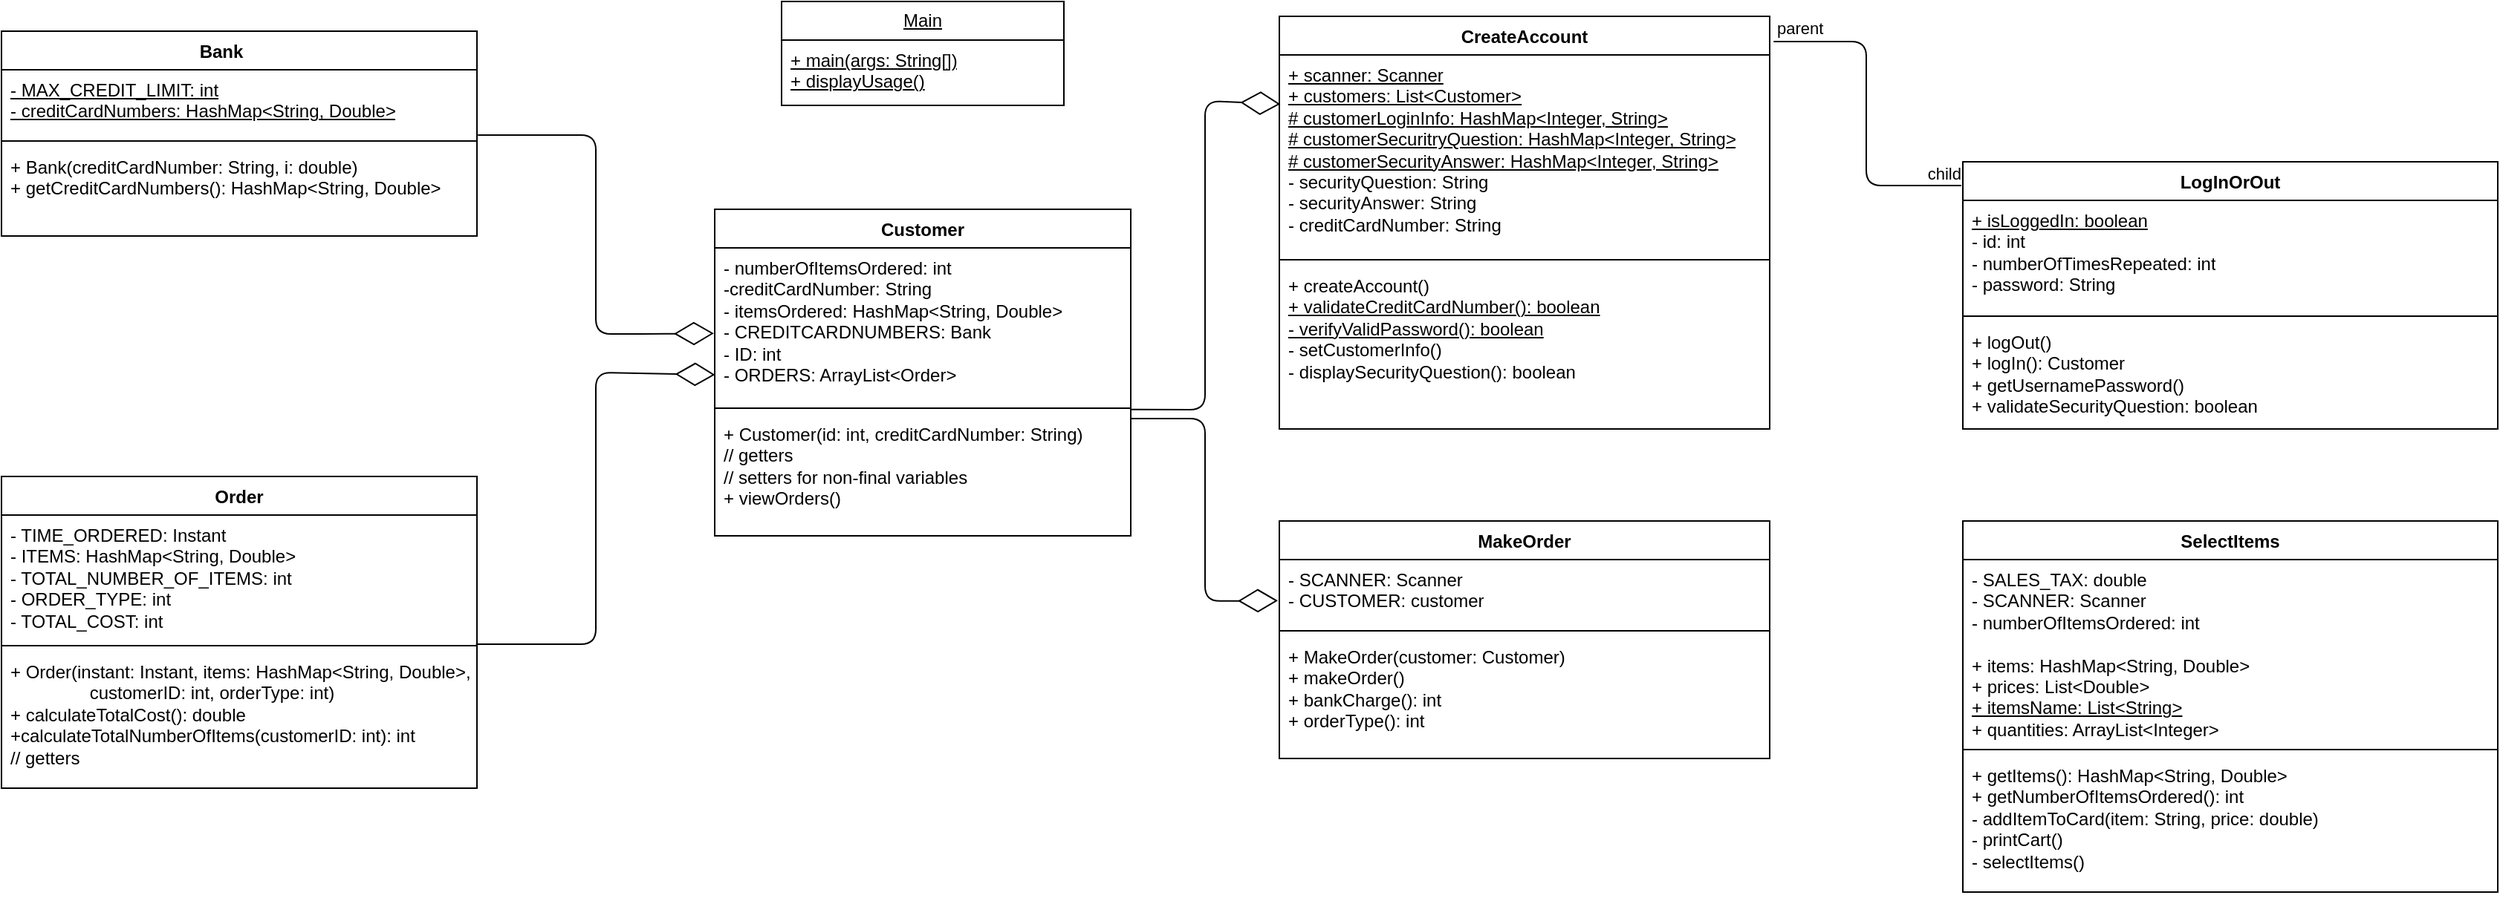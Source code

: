 <mxfile version="24.6.5" type="github">
  <diagram id="C5RBs43oDa-KdzZeNtuy" name="Page-1">
    <mxGraphModel dx="2769" dy="1367" grid="1" gridSize="10" guides="1" tooltips="1" connect="1" arrows="1" fold="1" page="0" pageScale="1" pageWidth="827" pageHeight="1169" math="0" shadow="0">
      <root>
        <mxCell id="WIyWlLk6GJQsqaUBKTNV-0" />
        <mxCell id="WIyWlLk6GJQsqaUBKTNV-1" parent="WIyWlLk6GJQsqaUBKTNV-0" />
        <mxCell id="_u_Hbc2MwsH1nvTyMpZz-0" value="Bank&lt;span style=&quot;white-space: pre;&quot;&gt;&#x9;&lt;/span&gt;" style="swimlane;fontStyle=1;align=center;verticalAlign=top;childLayout=stackLayout;horizontal=1;startSize=26;horizontalStack=0;resizeParent=1;resizeParentMax=0;resizeLast=0;collapsible=1;marginBottom=0;whiteSpace=wrap;html=1;labelBackgroundColor=none;rounded=0;" parent="WIyWlLk6GJQsqaUBKTNV-1" vertex="1">
          <mxGeometry x="-760" y="-110" width="320" height="138" as="geometry" />
        </mxCell>
        <mxCell id="_u_Hbc2MwsH1nvTyMpZz-1" value="&lt;div&gt;&lt;u&gt;- MAX_CREDIT_LIMIT: int&lt;/u&gt;&lt;/div&gt;&lt;div&gt;&lt;u&gt;- creditCardNumbers: HashMap&amp;lt;String, Double&amp;gt;&lt;br&gt;&lt;/u&gt;&lt;/div&gt;" style="text;align=left;verticalAlign=top;spacingLeft=4;spacingRight=4;overflow=hidden;rotatable=0;points=[[0,0.5],[1,0.5]];portConstraint=eastwest;whiteSpace=wrap;html=1;labelBackgroundColor=none;rounded=0;" parent="_u_Hbc2MwsH1nvTyMpZz-0" vertex="1">
          <mxGeometry y="26" width="320" height="44" as="geometry" />
        </mxCell>
        <mxCell id="w4r4VQ1xlX7BL1_1JhMA-0" value="" style="line;strokeWidth=1;fillColor=none;align=left;verticalAlign=middle;spacingTop=-1;spacingLeft=3;spacingRight=3;rotatable=0;labelPosition=right;points=[];portConstraint=eastwest;strokeColor=inherit;" parent="_u_Hbc2MwsH1nvTyMpZz-0" vertex="1">
          <mxGeometry y="70" width="320" height="8" as="geometry" />
        </mxCell>
        <mxCell id="_u_Hbc2MwsH1nvTyMpZz-3" value="&lt;div&gt;+ Bank(creditCardNumber: String, i: double)&lt;/div&gt;&lt;div&gt;+ getCreditCardNumbers(): HashMap&amp;lt;String, Double&amp;gt;&lt;br&gt;&lt;/div&gt;" style="text;align=left;verticalAlign=top;spacingLeft=4;spacingRight=4;overflow=hidden;rotatable=0;points=[[0,0.5],[1,0.5]];portConstraint=eastwest;whiteSpace=wrap;html=1;labelBackgroundColor=none;rounded=0;" parent="_u_Hbc2MwsH1nvTyMpZz-0" vertex="1">
          <mxGeometry y="78" width="320" height="60" as="geometry" />
        </mxCell>
        <mxCell id="_u_Hbc2MwsH1nvTyMpZz-5" value="CreateAccount" style="swimlane;fontStyle=1;align=center;verticalAlign=top;childLayout=stackLayout;horizontal=1;startSize=26;horizontalStack=0;resizeParent=1;resizeParentMax=0;resizeLast=0;collapsible=1;marginBottom=0;whiteSpace=wrap;html=1;labelBackgroundColor=none;rounded=0;" parent="WIyWlLk6GJQsqaUBKTNV-1" vertex="1">
          <mxGeometry x="100" y="-120" width="330" height="278" as="geometry" />
        </mxCell>
        <mxCell id="_u_Hbc2MwsH1nvTyMpZz-6" value="&lt;div&gt;&lt;u&gt;+ scanner: Scanner&lt;/u&gt;&lt;/div&gt;&lt;div&gt;&lt;u&gt;+ customers: List&amp;lt;Customer&amp;gt;&lt;/u&gt;&lt;/div&gt;&lt;div&gt;&lt;u&gt;# customerLoginInfo: HashMap&amp;lt;Integer, String&amp;gt;&lt;/u&gt;&lt;/div&gt;&lt;div&gt;&lt;u&gt;# customerSecuritryQuestion: HashMap&amp;lt;Integer, String&amp;gt;&lt;/u&gt;&lt;/div&gt;&lt;div&gt;&lt;u&gt;# customerSecurityAnswer: HashMap&amp;lt;Integer, String&amp;gt;&lt;/u&gt;&lt;/div&gt;&lt;div&gt;- securityQuestion: String&lt;/div&gt;&lt;div&gt;- securityAnswer: String&lt;/div&gt;&lt;div&gt;- creditCardNumber: String&lt;br&gt;&lt;/div&gt;" style="text;align=left;verticalAlign=top;spacingLeft=4;spacingRight=4;overflow=hidden;rotatable=0;points=[[0,0.5],[1,0.5]];portConstraint=eastwest;whiteSpace=wrap;html=1;labelBackgroundColor=none;rounded=0;" parent="_u_Hbc2MwsH1nvTyMpZz-5" vertex="1">
          <mxGeometry y="26" width="330" height="134" as="geometry" />
        </mxCell>
        <mxCell id="_u_Hbc2MwsH1nvTyMpZz-32" value="" style="line;strokeWidth=1;fillColor=none;align=left;verticalAlign=middle;spacingTop=-1;spacingLeft=3;spacingRight=3;rotatable=0;labelPosition=right;points=[];portConstraint=eastwest;strokeColor=inherit;" parent="_u_Hbc2MwsH1nvTyMpZz-5" vertex="1">
          <mxGeometry y="160" width="330" height="8" as="geometry" />
        </mxCell>
        <mxCell id="_u_Hbc2MwsH1nvTyMpZz-8" value="&lt;div&gt;+ createAccount()&lt;/div&gt;&lt;div&gt;&lt;u&gt;+ validateCreditCardNumber(): boolean&lt;/u&gt;&lt;/div&gt;&lt;div&gt;&lt;u&gt;- verifyValidPassword(): boolean&lt;/u&gt;&lt;/div&gt;&lt;div&gt;- setCustomerInfo()&lt;/div&gt;&lt;div&gt;- displaySecurityQuestion(): boolean&lt;br&gt;&lt;/div&gt;" style="text;align=left;verticalAlign=top;spacingLeft=4;spacingRight=4;overflow=hidden;rotatable=0;points=[[0,0.5],[1,0.5]];portConstraint=eastwest;whiteSpace=wrap;html=1;labelBackgroundColor=none;rounded=0;" parent="_u_Hbc2MwsH1nvTyMpZz-5" vertex="1">
          <mxGeometry y="168" width="330" height="110" as="geometry" />
        </mxCell>
        <mxCell id="_u_Hbc2MwsH1nvTyMpZz-9" value="Customer" style="swimlane;fontStyle=1;align=center;verticalAlign=top;childLayout=stackLayout;horizontal=1;startSize=26;horizontalStack=0;resizeParent=1;resizeParentMax=0;resizeLast=0;collapsible=1;marginBottom=0;whiteSpace=wrap;html=1;labelBackgroundColor=none;rounded=0;" parent="WIyWlLk6GJQsqaUBKTNV-1" vertex="1">
          <mxGeometry x="-280" y="10" width="280" height="220" as="geometry" />
        </mxCell>
        <mxCell id="_u_Hbc2MwsH1nvTyMpZz-10" value="&lt;div&gt;- numberOfItemsOrdered: int&lt;/div&gt;&lt;div&gt;-creditCardNumber: String&lt;/div&gt;&lt;div&gt;- itemsOrdered: HashMap&amp;lt;String, Double&amp;gt;&lt;/div&gt;&lt;div&gt;- CREDITCARDNUMBERS: Bank&lt;/div&gt;&lt;div&gt;- ID: int&lt;/div&gt;&lt;div&gt;- ORDERS: ArrayList&amp;lt;Order&amp;gt;&lt;br&gt;&lt;/div&gt;" style="text;align=left;verticalAlign=top;spacingLeft=4;spacingRight=4;overflow=hidden;rotatable=0;points=[[0,0.5],[1,0.5]];portConstraint=eastwest;whiteSpace=wrap;html=1;labelBackgroundColor=none;rounded=0;" parent="_u_Hbc2MwsH1nvTyMpZz-9" vertex="1">
          <mxGeometry y="26" width="280" height="104" as="geometry" />
        </mxCell>
        <mxCell id="_u_Hbc2MwsH1nvTyMpZz-11" value="" style="line;strokeWidth=1;align=left;verticalAlign=middle;spacingTop=-1;spacingLeft=3;spacingRight=3;rotatable=0;labelPosition=right;points=[];portConstraint=eastwest;labelBackgroundColor=none;rounded=0;" parent="_u_Hbc2MwsH1nvTyMpZz-9" vertex="1">
          <mxGeometry y="130" width="280" height="8" as="geometry" />
        </mxCell>
        <mxCell id="_u_Hbc2MwsH1nvTyMpZz-12" value="&lt;div&gt;+ Customer(id: int, creditCardNumber: String)&lt;/div&gt;&lt;div&gt;// getters&lt;/div&gt;&lt;div&gt;// setters for non-final variables&lt;/div&gt;&lt;div&gt;+ viewOrders()&lt;br&gt; &lt;/div&gt;" style="text;align=left;verticalAlign=top;spacingLeft=4;spacingRight=4;overflow=hidden;rotatable=0;points=[[0,0.5],[1,0.5]];portConstraint=eastwest;whiteSpace=wrap;html=1;labelBackgroundColor=none;rounded=0;" parent="_u_Hbc2MwsH1nvTyMpZz-9" vertex="1">
          <mxGeometry y="138" width="280" height="82" as="geometry" />
        </mxCell>
        <mxCell id="_u_Hbc2MwsH1nvTyMpZz-13" value="Order" style="swimlane;fontStyle=1;align=center;verticalAlign=top;childLayout=stackLayout;horizontal=1;startSize=26;horizontalStack=0;resizeParent=1;resizeParentMax=0;resizeLast=0;collapsible=1;marginBottom=0;whiteSpace=wrap;html=1;labelBackgroundColor=none;rounded=0;" parent="WIyWlLk6GJQsqaUBKTNV-1" vertex="1">
          <mxGeometry x="-760" y="190" width="320" height="210" as="geometry" />
        </mxCell>
        <mxCell id="_u_Hbc2MwsH1nvTyMpZz-14" value="&lt;div&gt;- TIME_ORDERED: Instant&lt;/div&gt;&lt;div&gt;- ITEMS: HashMap&amp;lt;String, Double&amp;gt;&lt;/div&gt;&lt;div&gt;- TOTAL_NUMBER_OF_ITEMS: int&lt;/div&gt;&lt;div&gt;- ORDER_TYPE: int&lt;/div&gt;&lt;div&gt;- TOTAL_COST: int&lt;br&gt;&lt;/div&gt;" style="text;align=left;verticalAlign=top;spacingLeft=4;spacingRight=4;overflow=hidden;rotatable=0;points=[[0,0.5],[1,0.5]];portConstraint=eastwest;whiteSpace=wrap;html=1;labelBackgroundColor=none;rounded=0;" parent="_u_Hbc2MwsH1nvTyMpZz-13" vertex="1">
          <mxGeometry y="26" width="320" height="84" as="geometry" />
        </mxCell>
        <mxCell id="_u_Hbc2MwsH1nvTyMpZz-15" value="" style="line;strokeWidth=1;align=left;verticalAlign=middle;spacingTop=-1;spacingLeft=3;spacingRight=3;rotatable=0;labelPosition=right;points=[];portConstraint=eastwest;labelBackgroundColor=none;rounded=0;" parent="_u_Hbc2MwsH1nvTyMpZz-13" vertex="1">
          <mxGeometry y="110" width="320" height="8" as="geometry" />
        </mxCell>
        <mxCell id="_u_Hbc2MwsH1nvTyMpZz-16" value="&lt;div&gt;+ Order(instant: Instant, items: HashMap&amp;lt;String, Double&amp;gt;, &lt;span style=&quot;white-space: pre;&quot;&gt;&#x9;&lt;/span&gt;&lt;span style=&quot;white-space: pre;&quot;&gt;&#x9;&lt;/span&gt;customerID: int, orderType: int)&lt;/div&gt;&lt;div&gt;+ calculateTotalCost(): double&lt;/div&gt;&lt;div&gt;+calculateTotalNumberOfItems(customerID: int): int&lt;/div&gt;&lt;div&gt;// getters&lt;br&gt;&lt;/div&gt;" style="text;align=left;verticalAlign=top;spacingLeft=4;spacingRight=4;overflow=hidden;rotatable=0;points=[[0,0.5],[1,0.5]];portConstraint=eastwest;whiteSpace=wrap;html=1;labelBackgroundColor=none;rounded=0;" parent="_u_Hbc2MwsH1nvTyMpZz-13" vertex="1">
          <mxGeometry y="118" width="320" height="92" as="geometry" />
        </mxCell>
        <mxCell id="_u_Hbc2MwsH1nvTyMpZz-21" value="" style="endArrow=diamondThin;endFill=0;endSize=24;html=1;exitX=1.002;exitY=0;exitDx=0;exitDy=0;exitPerimeter=0;entryX=-0.002;entryY=0.554;entryDx=0;entryDy=0;entryPerimeter=0;" parent="WIyWlLk6GJQsqaUBKTNV-1" source="w4r4VQ1xlX7BL1_1JhMA-0" target="_u_Hbc2MwsH1nvTyMpZz-10" edge="1">
          <mxGeometry width="160" relative="1" as="geometry">
            <mxPoint x="-436.92" y="-40" as="sourcePoint" />
            <mxPoint x="-281" y="90" as="targetPoint" />
            <Array as="points">
              <mxPoint x="-360" y="-40" />
              <mxPoint x="-360" y="94" />
              <mxPoint x="-320" y="94" />
            </Array>
          </mxGeometry>
        </mxCell>
        <mxCell id="_u_Hbc2MwsH1nvTyMpZz-22" value="" style="endArrow=diamondThin;endFill=0;endSize=24;html=1;exitX=0.998;exitY=0.379;exitDx=0;exitDy=0;exitPerimeter=0;entryX=0.001;entryY=0.822;entryDx=0;entryDy=0;entryPerimeter=0;" parent="WIyWlLk6GJQsqaUBKTNV-1" source="_u_Hbc2MwsH1nvTyMpZz-15" target="_u_Hbc2MwsH1nvTyMpZz-10" edge="1">
          <mxGeometry width="160" relative="1" as="geometry">
            <mxPoint x="-440" y="120" as="sourcePoint" />
            <mxPoint x="-280" y="120" as="targetPoint" />
            <Array as="points">
              <mxPoint x="-360" y="303" />
              <mxPoint x="-360" y="120" />
            </Array>
          </mxGeometry>
        </mxCell>
        <mxCell id="_u_Hbc2MwsH1nvTyMpZz-23" value="" style="endArrow=diamondThin;endFill=0;endSize=24;html=1;exitX=1.002;exitY=-0.038;exitDx=0;exitDy=0;exitPerimeter=0;entryX=0.002;entryY=0.247;entryDx=0;entryDy=0;entryPerimeter=0;" parent="WIyWlLk6GJQsqaUBKTNV-1" source="_u_Hbc2MwsH1nvTyMpZz-12" target="_u_Hbc2MwsH1nvTyMpZz-6" edge="1">
          <mxGeometry width="160" relative="1" as="geometry">
            <mxPoint x="-60" y="-60" as="sourcePoint" />
            <mxPoint x="100" y="-60" as="targetPoint" />
            <Array as="points">
              <mxPoint x="50" y="145" />
              <mxPoint x="50" y="-63" />
            </Array>
          </mxGeometry>
        </mxCell>
        <mxCell id="_u_Hbc2MwsH1nvTyMpZz-28" value="LogInOrOut" style="swimlane;fontStyle=1;align=center;verticalAlign=top;childLayout=stackLayout;horizontal=1;startSize=26;horizontalStack=0;resizeParent=1;resizeParentMax=0;resizeLast=0;collapsible=1;marginBottom=0;whiteSpace=wrap;html=1;" parent="WIyWlLk6GJQsqaUBKTNV-1" vertex="1">
          <mxGeometry x="560" y="-22" width="360" height="180" as="geometry">
            <mxRectangle x="560" y="-22" width="100" height="30" as="alternateBounds" />
          </mxGeometry>
        </mxCell>
        <mxCell id="_u_Hbc2MwsH1nvTyMpZz-29" value="&lt;div&gt;&lt;u&gt;+ isLoggedIn: boolean&lt;/u&gt;&lt;/div&gt;&lt;div&gt;- id: int&lt;/div&gt;&lt;div&gt;- numberOfTimesRepeated: int&lt;/div&gt;&lt;div&gt;- password: String&lt;br&gt;&lt;/div&gt;" style="text;align=left;verticalAlign=top;spacingLeft=4;spacingRight=4;overflow=hidden;rotatable=0;points=[[0,0.5],[1,0.5]];portConstraint=eastwest;whiteSpace=wrap;html=1;" parent="_u_Hbc2MwsH1nvTyMpZz-28" vertex="1">
          <mxGeometry y="26" width="360" height="74" as="geometry" />
        </mxCell>
        <mxCell id="_u_Hbc2MwsH1nvTyMpZz-30" value="" style="line;strokeWidth=1;align=left;verticalAlign=middle;spacingTop=-1;spacingLeft=3;spacingRight=3;rotatable=0;labelPosition=right;points=[];portConstraint=eastwest;" parent="_u_Hbc2MwsH1nvTyMpZz-28" vertex="1">
          <mxGeometry y="100" width="360" height="8" as="geometry" />
        </mxCell>
        <mxCell id="_u_Hbc2MwsH1nvTyMpZz-31" value="&lt;div&gt;+ logOut()&lt;/div&gt;&lt;div&gt;+ logIn(): Customer&lt;/div&gt;&lt;div&gt;+ getUsernamePassword()&lt;/div&gt;&lt;div&gt;+ validateSecurityQuestion: boolean&lt;br&gt;&lt;/div&gt;" style="text;align=left;verticalAlign=top;spacingLeft=4;spacingRight=4;overflow=hidden;rotatable=0;points=[[0,0.5],[1,0.5]];portConstraint=eastwest;whiteSpace=wrap;html=1;" parent="_u_Hbc2MwsH1nvTyMpZz-28" vertex="1">
          <mxGeometry y="108" width="360" height="72" as="geometry" />
        </mxCell>
        <mxCell id="_u_Hbc2MwsH1nvTyMpZz-33" value="" style="endArrow=none;html=1;edgeStyle=orthogonalEdgeStyle;exitX=1.008;exitY=0.061;exitDx=0;exitDy=0;exitPerimeter=0;entryX=-0.003;entryY=0.089;entryDx=0;entryDy=0;entryPerimeter=0;" parent="WIyWlLk6GJQsqaUBKTNV-1" source="_u_Hbc2MwsH1nvTyMpZz-5" target="_u_Hbc2MwsH1nvTyMpZz-28" edge="1">
          <mxGeometry relative="1" as="geometry">
            <mxPoint x="450" y="-90" as="sourcePoint" />
            <mxPoint x="540" y="-90" as="targetPoint" />
          </mxGeometry>
        </mxCell>
        <mxCell id="_u_Hbc2MwsH1nvTyMpZz-34" value="parent" style="edgeLabel;resizable=0;html=1;align=left;verticalAlign=bottom;" parent="_u_Hbc2MwsH1nvTyMpZz-33" connectable="0" vertex="1">
          <mxGeometry x="-1" relative="1" as="geometry" />
        </mxCell>
        <mxCell id="_u_Hbc2MwsH1nvTyMpZz-35" value="child" style="edgeLabel;resizable=0;html=1;align=right;verticalAlign=bottom;" parent="_u_Hbc2MwsH1nvTyMpZz-33" connectable="0" vertex="1">
          <mxGeometry x="1" relative="1" as="geometry" />
        </mxCell>
        <mxCell id="_u_Hbc2MwsH1nvTyMpZz-36" value="MakeOrder" style="swimlane;fontStyle=1;align=center;verticalAlign=top;childLayout=stackLayout;horizontal=1;startSize=26;horizontalStack=0;resizeParent=1;resizeParentMax=0;resizeLast=0;collapsible=1;marginBottom=0;whiteSpace=wrap;html=1;" parent="WIyWlLk6GJQsqaUBKTNV-1" vertex="1">
          <mxGeometry x="100" y="220" width="330" height="160" as="geometry" />
        </mxCell>
        <mxCell id="_u_Hbc2MwsH1nvTyMpZz-37" value="&lt;div&gt;- SCANNER: Scanner&lt;/div&gt;&lt;div&gt;- CUSTOMER: customer&lt;br&gt;&lt;/div&gt;" style="text;strokeColor=none;fillColor=none;align=left;verticalAlign=top;spacingLeft=4;spacingRight=4;overflow=hidden;rotatable=0;points=[[0,0.5],[1,0.5]];portConstraint=eastwest;whiteSpace=wrap;html=1;" parent="_u_Hbc2MwsH1nvTyMpZz-36" vertex="1">
          <mxGeometry y="26" width="330" height="44" as="geometry" />
        </mxCell>
        <mxCell id="_u_Hbc2MwsH1nvTyMpZz-38" value="" style="line;strokeWidth=1;fillColor=none;align=left;verticalAlign=middle;spacingTop=-1;spacingLeft=3;spacingRight=3;rotatable=0;labelPosition=right;points=[];portConstraint=eastwest;strokeColor=inherit;" parent="_u_Hbc2MwsH1nvTyMpZz-36" vertex="1">
          <mxGeometry y="70" width="330" height="8" as="geometry" />
        </mxCell>
        <mxCell id="_u_Hbc2MwsH1nvTyMpZz-39" value="&lt;div&gt;+ MakeOrder(customer: Customer)&lt;/div&gt;&lt;div&gt;+ makeOrder()&lt;/div&gt;&lt;div&gt;+ bankCharge(): int&lt;/div&gt;&lt;div&gt;+ orderType(): int&lt;br&gt;&lt;/div&gt;" style="text;strokeColor=none;fillColor=none;align=left;verticalAlign=top;spacingLeft=4;spacingRight=4;overflow=hidden;rotatable=0;points=[[0,0.5],[1,0.5]];portConstraint=eastwest;whiteSpace=wrap;html=1;" parent="_u_Hbc2MwsH1nvTyMpZz-36" vertex="1">
          <mxGeometry y="78" width="330" height="82" as="geometry" />
        </mxCell>
        <mxCell id="_u_Hbc2MwsH1nvTyMpZz-40" value="" style="endArrow=diamondThin;endFill=0;endSize=24;html=1;entryX=-0.003;entryY=0.628;entryDx=0;entryDy=0;entryPerimeter=0;exitX=1.001;exitY=0.036;exitDx=0;exitDy=0;exitPerimeter=0;" parent="WIyWlLk6GJQsqaUBKTNV-1" source="_u_Hbc2MwsH1nvTyMpZz-12" target="_u_Hbc2MwsH1nvTyMpZz-37" edge="1">
          <mxGeometry width="160" relative="1" as="geometry">
            <mxPoint y="153" as="sourcePoint" />
            <mxPoint x="100" y="280" as="targetPoint" />
            <Array as="points">
              <mxPoint x="50" y="151" />
              <mxPoint x="50" y="274" />
            </Array>
          </mxGeometry>
        </mxCell>
        <mxCell id="_u_Hbc2MwsH1nvTyMpZz-41" value="SelectItems" style="swimlane;fontStyle=1;align=center;verticalAlign=top;childLayout=stackLayout;horizontal=1;startSize=26;horizontalStack=0;resizeParent=1;resizeParentMax=0;resizeLast=0;collapsible=1;marginBottom=0;whiteSpace=wrap;html=1;" parent="WIyWlLk6GJQsqaUBKTNV-1" vertex="1">
          <mxGeometry x="560" y="220" width="360" height="250" as="geometry" />
        </mxCell>
        <mxCell id="_u_Hbc2MwsH1nvTyMpZz-42" value="&lt;div&gt;- SALES_TAX: double&lt;/div&gt;&lt;div&gt;- SCANNER: Scanner&lt;/div&gt;&lt;div&gt;- numberOfItemsOrdered: int&lt;br&gt;&lt;/div&gt;&lt;div&gt;&lt;br&gt;&lt;/div&gt;&lt;div&gt;+ items: HashMap&amp;lt;String, Double&amp;gt;&lt;/div&gt;&lt;div&gt;+ prices: List&amp;lt;Double&amp;gt;&lt;/div&gt;&lt;div&gt;&lt;u&gt;+ itemsName: List&amp;lt;String&amp;gt;&lt;/u&gt;&lt;br&gt;&lt;/div&gt;&lt;div&gt;+ quantities: ArrayList&amp;lt;Integer&amp;gt;&lt;br&gt;&lt;/div&gt;" style="text;strokeColor=none;fillColor=none;align=left;verticalAlign=top;spacingLeft=4;spacingRight=4;overflow=hidden;rotatable=0;points=[[0,0.5],[1,0.5]];portConstraint=eastwest;whiteSpace=wrap;html=1;" parent="_u_Hbc2MwsH1nvTyMpZz-41" vertex="1">
          <mxGeometry y="26" width="360" height="124" as="geometry" />
        </mxCell>
        <mxCell id="_u_Hbc2MwsH1nvTyMpZz-43" value="" style="line;strokeWidth=1;fillColor=none;align=left;verticalAlign=middle;spacingTop=-1;spacingLeft=3;spacingRight=3;rotatable=0;labelPosition=right;points=[];portConstraint=eastwest;strokeColor=inherit;" parent="_u_Hbc2MwsH1nvTyMpZz-41" vertex="1">
          <mxGeometry y="150" width="360" height="8" as="geometry" />
        </mxCell>
        <mxCell id="_u_Hbc2MwsH1nvTyMpZz-44" value="&lt;div&gt;+ getItems(): HashMap&amp;lt;String, Double&amp;gt;&lt;/div&gt;&lt;div&gt;+ getNumberOfItemsOrdered(): int&lt;/div&gt;&lt;div&gt;- addItemToCard(item: String, price: double)&lt;/div&gt;&lt;div&gt;- printCart()&lt;/div&gt;&lt;div&gt;- selectItems()&lt;br&gt;&lt;/div&gt;" style="text;strokeColor=none;fillColor=none;align=left;verticalAlign=top;spacingLeft=4;spacingRight=4;overflow=hidden;rotatable=0;points=[[0,0.5],[1,0.5]];portConstraint=eastwest;whiteSpace=wrap;html=1;" parent="_u_Hbc2MwsH1nvTyMpZz-41" vertex="1">
          <mxGeometry y="158" width="360" height="92" as="geometry" />
        </mxCell>
        <mxCell id="_u_Hbc2MwsH1nvTyMpZz-50" value="&lt;u&gt;Main&lt;/u&gt;" style="swimlane;fontStyle=0;childLayout=stackLayout;horizontal=1;startSize=26;fillColor=none;horizontalStack=0;resizeParent=1;resizeParentMax=0;resizeLast=0;collapsible=1;marginBottom=0;whiteSpace=wrap;html=1;" parent="WIyWlLk6GJQsqaUBKTNV-1" vertex="1">
          <mxGeometry x="-235" y="-130" width="190" height="70" as="geometry" />
        </mxCell>
        <mxCell id="_u_Hbc2MwsH1nvTyMpZz-51" value="&lt;div&gt;&lt;u&gt;+ main(args: String[])&lt;/u&gt;&lt;/div&gt;&lt;div&gt;&lt;u&gt;+ displayUsage()&lt;br&gt;&lt;/u&gt;&lt;/div&gt;" style="text;strokeColor=none;fillColor=none;align=left;verticalAlign=top;spacingLeft=4;spacingRight=4;overflow=hidden;rotatable=0;points=[[0,0.5],[1,0.5]];portConstraint=eastwest;whiteSpace=wrap;html=1;" parent="_u_Hbc2MwsH1nvTyMpZz-50" vertex="1">
          <mxGeometry y="26" width="190" height="44" as="geometry" />
        </mxCell>
      </root>
    </mxGraphModel>
  </diagram>
</mxfile>
